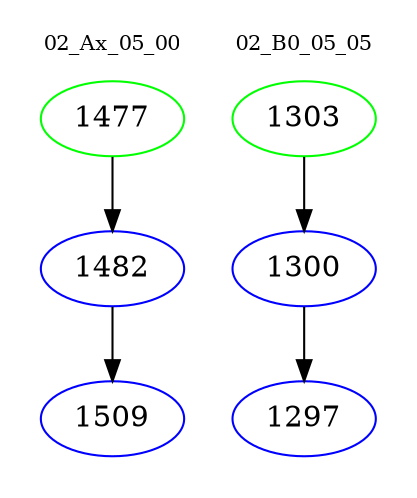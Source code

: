 digraph{
subgraph cluster_0 {
color = white
label = "02_Ax_05_00";
fontsize=10;
T0_1477 [label="1477", color="green"]
T0_1477 -> T0_1482 [color="black"]
T0_1482 [label="1482", color="blue"]
T0_1482 -> T0_1509 [color="black"]
T0_1509 [label="1509", color="blue"]
}
subgraph cluster_1 {
color = white
label = "02_B0_05_05";
fontsize=10;
T1_1303 [label="1303", color="green"]
T1_1303 -> T1_1300 [color="black"]
T1_1300 [label="1300", color="blue"]
T1_1300 -> T1_1297 [color="black"]
T1_1297 [label="1297", color="blue"]
}
}
